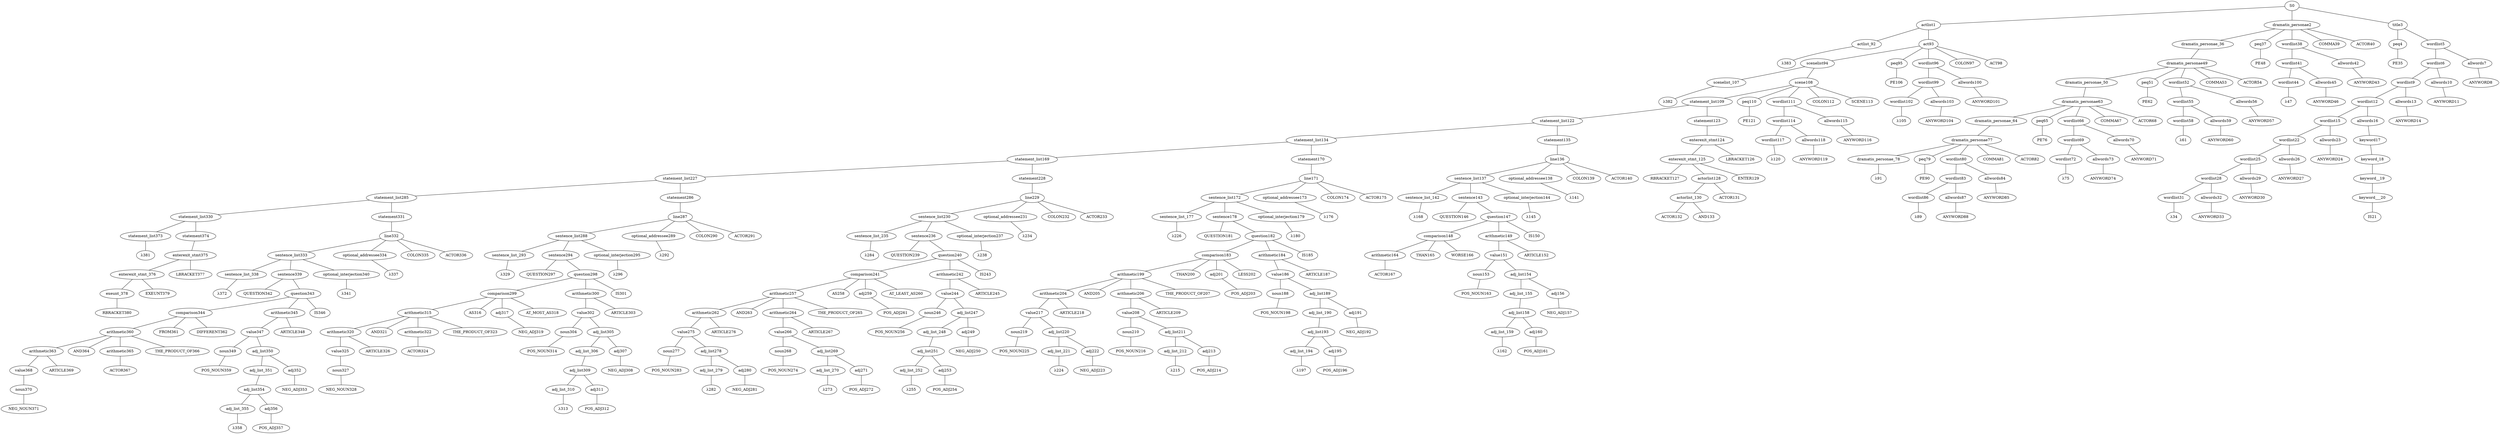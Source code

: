 strict graph {
	S0 -- actlist1
	S0 -- dramatis_personae2
	S0 -- title3

	title3 -- peq4
	title3 -- wordlist5

	wordlist5 -- wordlist6
	wordlist5 -- allwords7

	allwords7 -- ANYWORD8


	wordlist6 -- wordlist9
	wordlist6 -- allwords10

	allwords10 -- ANYWORD11


	wordlist9 -- wordlist12
	wordlist9 -- allwords13

	allwords13 -- ANYWORD14


	wordlist12 -- wordlist15
	wordlist12 -- allwords16

	allwords16 -- keyword17

	keyword17 -- keyword_18

	keyword_18 -- keyword__19

	keyword__19 -- keyword___20

	keyword___20 -- IS21


	wordlist15 -- wordlist22
	wordlist15 -- allwords23

	allwords23 -- ANYWORD24


	wordlist22 -- wordlist25
	wordlist22 -- allwords26

	allwords26 -- ANYWORD27


	wordlist25 -- wordlist28
	wordlist25 -- allwords29

	allwords29 -- ANYWORD30


	wordlist28 -- wordlist31
	wordlist28 -- allwords32

	allwords32 -- ANYWORD33


	wordlist31 -- λ34

	peq4 -- PE35


	dramatis_personae2 -- dramatis_personae_36
	dramatis_personae2 -- peq37
	dramatis_personae2 -- wordlist38
	dramatis_personae2 -- COMMA39
	dramatis_personae2 -- ACTOR40



	wordlist38 -- wordlist41
	wordlist38 -- allwords42

	allwords42 -- ANYWORD43


	wordlist41 -- wordlist44
	wordlist41 -- allwords45

	allwords45 -- ANYWORD46


	wordlist44 -- λ47

	peq37 -- PE48


	dramatis_personae_36 -- dramatis_personae49

	dramatis_personae49 -- dramatis_personae_50
	dramatis_personae49 -- peq51
	dramatis_personae49 -- wordlist52
	dramatis_personae49 -- COMMA53
	dramatis_personae49 -- ACTOR54



	wordlist52 -- wordlist55
	wordlist52 -- allwords56

	allwords56 -- ANYWORD57


	wordlist55 -- wordlist58
	wordlist55 -- allwords59

	allwords59 -- ANYWORD60


	wordlist58 -- λ61

	peq51 -- PE62


	dramatis_personae_50 -- dramatis_personae63

	dramatis_personae63 -- dramatis_personae_64
	dramatis_personae63 -- peq65
	dramatis_personae63 -- wordlist66
	dramatis_personae63 -- COMMA67
	dramatis_personae63 -- ACTOR68



	wordlist66 -- wordlist69
	wordlist66 -- allwords70

	allwords70 -- ANYWORD71


	wordlist69 -- wordlist72
	wordlist69 -- allwords73

	allwords73 -- ANYWORD74


	wordlist72 -- λ75

	peq65 -- PE76


	dramatis_personae_64 -- dramatis_personae77

	dramatis_personae77 -- dramatis_personae_78
	dramatis_personae77 -- peq79
	dramatis_personae77 -- wordlist80
	dramatis_personae77 -- COMMA81
	dramatis_personae77 -- ACTOR82



	wordlist80 -- wordlist83
	wordlist80 -- allwords84

	allwords84 -- ANYWORD85


	wordlist83 -- wordlist86
	wordlist83 -- allwords87

	allwords87 -- ANYWORD88


	wordlist86 -- λ89

	peq79 -- PE90


	dramatis_personae_78 -- λ91

	actlist1 -- actlist_92
	actlist1 -- act93

	act93 -- scenelist94
	act93 -- peq95
	act93 -- wordlist96
	act93 -- COLON97
	act93 -- ACT98



	wordlist96 -- wordlist99
	wordlist96 -- allwords100

	allwords100 -- ANYWORD101


	wordlist99 -- wordlist102
	wordlist99 -- allwords103

	allwords103 -- ANYWORD104


	wordlist102 -- λ105

	peq95 -- PE106


	scenelist94 -- scenelist_107
	scenelist94 -- scene108

	scene108 -- statement_list109
	scene108 -- peq110
	scene108 -- wordlist111
	scene108 -- COLON112
	scene108 -- SCENE113



	wordlist111 -- wordlist114
	wordlist111 -- allwords115

	allwords115 -- ANYWORD116


	wordlist114 -- wordlist117
	wordlist114 -- allwords118

	allwords118 -- ANYWORD119


	wordlist117 -- λ120

	peq110 -- PE121


	statement_list109 -- statement_list122
	statement_list109 -- statement123

	statement123 -- enterexit_stmt124

	enterexit_stmt124 -- enterexit_stmt_125
	enterexit_stmt124 -- LBRACKET126


	enterexit_stmt_125 -- RBRACKET127
	enterexit_stmt_125 -- actorlist128
	enterexit_stmt_125 -- ENTER129


	actorlist128 -- actorlist_130
	actorlist128 -- ACTOR131


	actorlist_130 -- ACTOR132
	actorlist_130 -- AND133




	statement_list122 -- statement_list134
	statement_list122 -- statement135

	statement135 -- line136

	line136 -- sentence_list137
	line136 -- optional_addressee138
	line136 -- COLON139
	line136 -- ACTOR140



	optional_addressee138 -- λ141

	sentence_list137 -- sentence_list_142
	sentence_list137 -- sentence143
	sentence_list137 -- optional_interjection144

	optional_interjection144 -- λ145

	sentence143 -- QUESTION146
	sentence143 -- question147

	question147 -- comparison148
	question147 -- arithmetic149
	question147 -- IS150


	arithmetic149 -- value151
	arithmetic149 -- ARTICLE152


	value151 -- noun153
	value151 -- adj_list154

	adj_list154 -- adj_list_155
	adj_list154 -- adj156

	adj156 -- NEG_ADJ157


	adj_list_155 -- adj_list158

	adj_list158 -- adj_list_159
	adj_list158 -- adj160

	adj160 -- POS_ADJ161


	adj_list_159 -- λ162

	noun153 -- POS_NOUN163


	comparison148 -- arithmetic164
	comparison148 -- THAN165
	comparison148 -- WORSE166



	arithmetic164 -- ACTOR167



	sentence_list_142 -- λ168

	statement_list134 -- statement_list169
	statement_list134 -- statement170

	statement170 -- line171

	line171 -- sentence_list172
	line171 -- optional_addressee173
	line171 -- COLON174
	line171 -- ACTOR175



	optional_addressee173 -- λ176

	sentence_list172 -- sentence_list_177
	sentence_list172 -- sentence178
	sentence_list172 -- optional_interjection179

	optional_interjection179 -- λ180

	sentence178 -- QUESTION181
	sentence178 -- question182

	question182 -- comparison183
	question182 -- arithmetic184
	question182 -- IS185


	arithmetic184 -- value186
	arithmetic184 -- ARTICLE187


	value186 -- noun188
	value186 -- adj_list189

	adj_list189 -- adj_list_190
	adj_list189 -- adj191

	adj191 -- NEG_ADJ192


	adj_list_190 -- adj_list193

	adj_list193 -- adj_list_194
	adj_list193 -- adj195

	adj195 -- POS_ADJ196


	adj_list_194 -- λ197

	noun188 -- POS_NOUN198


	comparison183 -- arithmetic199
	comparison183 -- THAN200
	comparison183 -- adj201
	comparison183 -- LESS202


	adj201 -- POS_ADJ203



	arithmetic199 -- arithmetic204
	arithmetic199 -- AND205
	arithmetic199 -- arithmetic206
	arithmetic199 -- THE_PRODUCT_OF207


	arithmetic206 -- value208
	arithmetic206 -- ARTICLE209


	value208 -- noun210
	value208 -- adj_list211

	adj_list211 -- adj_list_212
	adj_list211 -- adj213

	adj213 -- POS_ADJ214


	adj_list_212 -- λ215

	noun210 -- POS_NOUN216



	arithmetic204 -- value217
	arithmetic204 -- ARTICLE218


	value217 -- noun219
	value217 -- adj_list220

	adj_list220 -- adj_list_221
	adj_list220 -- adj222

	adj222 -- NEG_ADJ223


	adj_list_221 -- λ224

	noun219 -- POS_NOUN225



	sentence_list_177 -- λ226

	statement_list169 -- statement_list227
	statement_list169 -- statement228

	statement228 -- line229

	line229 -- sentence_list230
	line229 -- optional_addressee231
	line229 -- COLON232
	line229 -- ACTOR233



	optional_addressee231 -- λ234

	sentence_list230 -- sentence_list_235
	sentence_list230 -- sentence236
	sentence_list230 -- optional_interjection237

	optional_interjection237 -- λ238

	sentence236 -- QUESTION239
	sentence236 -- question240

	question240 -- comparison241
	question240 -- arithmetic242
	question240 -- IS243


	arithmetic242 -- value244
	arithmetic242 -- ARTICLE245


	value244 -- noun246
	value244 -- adj_list247

	adj_list247 -- adj_list_248
	adj_list247 -- adj249

	adj249 -- NEG_ADJ250


	adj_list_248 -- adj_list251

	adj_list251 -- adj_list_252
	adj_list251 -- adj253

	adj253 -- POS_ADJ254


	adj_list_252 -- λ255

	noun246 -- POS_NOUN256


	comparison241 -- arithmetic257
	comparison241 -- AS258
	comparison241 -- adj259
	comparison241 -- AT_LEAST_AS260


	adj259 -- POS_ADJ261



	arithmetic257 -- arithmetic262
	arithmetic257 -- AND263
	arithmetic257 -- arithmetic264
	arithmetic257 -- THE_PRODUCT_OF265


	arithmetic264 -- value266
	arithmetic264 -- ARTICLE267


	value266 -- noun268
	value266 -- adj_list269

	adj_list269 -- adj_list_270
	adj_list269 -- adj271

	adj271 -- POS_ADJ272


	adj_list_270 -- λ273

	noun268 -- POS_NOUN274



	arithmetic262 -- value275
	arithmetic262 -- ARTICLE276


	value275 -- noun277
	value275 -- adj_list278

	adj_list278 -- adj_list_279
	adj_list278 -- adj280

	adj280 -- NEG_ADJ281


	adj_list_279 -- λ282

	noun277 -- POS_NOUN283



	sentence_list_235 -- λ284

	statement_list227 -- statement_list285
	statement_list227 -- statement286

	statement286 -- line287

	line287 -- sentence_list288
	line287 -- optional_addressee289
	line287 -- COLON290
	line287 -- ACTOR291



	optional_addressee289 -- λ292

	sentence_list288 -- sentence_list_293
	sentence_list288 -- sentence294
	sentence_list288 -- optional_interjection295

	optional_interjection295 -- λ296

	sentence294 -- QUESTION297
	sentence294 -- question298

	question298 -- comparison299
	question298 -- arithmetic300
	question298 -- IS301


	arithmetic300 -- value302
	arithmetic300 -- ARTICLE303


	value302 -- noun304
	value302 -- adj_list305

	adj_list305 -- adj_list_306
	adj_list305 -- adj307

	adj307 -- NEG_ADJ308


	adj_list_306 -- adj_list309

	adj_list309 -- adj_list_310
	adj_list309 -- adj311

	adj311 -- POS_ADJ312


	adj_list_310 -- λ313

	noun304 -- POS_NOUN314


	comparison299 -- arithmetic315
	comparison299 -- AS316
	comparison299 -- adj317
	comparison299 -- AT_MOST_AS318


	adj317 -- NEG_ADJ319



	arithmetic315 -- arithmetic320
	arithmetic315 -- AND321
	arithmetic315 -- arithmetic322
	arithmetic315 -- THE_PRODUCT_OF323


	arithmetic322 -- ACTOR324



	arithmetic320 -- value325
	arithmetic320 -- ARTICLE326


	value325 -- noun327

	noun327 -- NEG_NOUN328



	sentence_list_293 -- λ329

	statement_list285 -- statement_list330
	statement_list285 -- statement331

	statement331 -- line332

	line332 -- sentence_list333
	line332 -- optional_addressee334
	line332 -- COLON335
	line332 -- ACTOR336



	optional_addressee334 -- λ337

	sentence_list333 -- sentence_list_338
	sentence_list333 -- sentence339
	sentence_list333 -- optional_interjection340

	optional_interjection340 -- λ341

	sentence339 -- QUESTION342
	sentence339 -- question343

	question343 -- comparison344
	question343 -- arithmetic345
	question343 -- IS346


	arithmetic345 -- value347
	arithmetic345 -- ARTICLE348


	value347 -- noun349
	value347 -- adj_list350

	adj_list350 -- adj_list_351
	adj_list350 -- adj352

	adj352 -- NEG_ADJ353


	adj_list_351 -- adj_list354

	adj_list354 -- adj_list_355
	adj_list354 -- adj356

	adj356 -- POS_ADJ357


	adj_list_355 -- λ358

	noun349 -- POS_NOUN359


	comparison344 -- arithmetic360
	comparison344 -- FROM361
	comparison344 -- DIFFERENT362



	arithmetic360 -- arithmetic363
	arithmetic360 -- AND364
	arithmetic360 -- arithmetic365
	arithmetic360 -- THE_PRODUCT_OF366


	arithmetic365 -- ACTOR367



	arithmetic363 -- value368
	arithmetic363 -- ARTICLE369


	value368 -- noun370

	noun370 -- NEG_NOUN371



	sentence_list_338 -- λ372

	statement_list330 -- statement_list373
	statement_list330 -- statement374

	statement374 -- enterexit_stmt375

	enterexit_stmt375 -- enterexit_stmt_376
	enterexit_stmt375 -- LBRACKET377


	enterexit_stmt_376 -- exeunt_378
	enterexit_stmt_376 -- EXEUNT379


	exeunt_378 -- RBRACKET380


	statement_list373 -- λ381

	scenelist_107 -- λ382

	actlist_92 -- λ383


}
